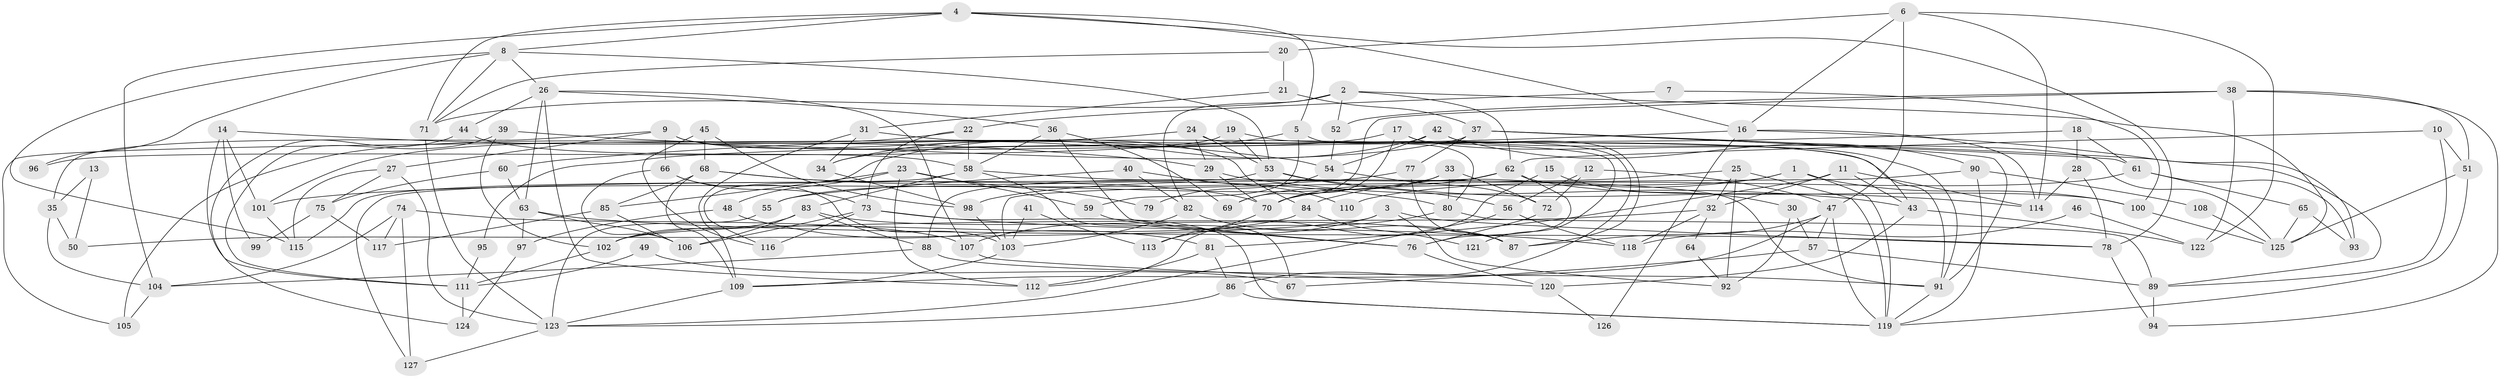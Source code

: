 // coarse degree distribution, {8: 0.08, 2: 0.16, 5: 0.18, 4: 0.22, 6: 0.08, 3: 0.1, 9: 0.06, 11: 0.02, 10: 0.02, 14: 0.02, 12: 0.02, 7: 0.04}
// Generated by graph-tools (version 1.1) at 2025/52/03/04/25 21:52:50]
// undirected, 127 vertices, 254 edges
graph export_dot {
graph [start="1"]
  node [color=gray90,style=filled];
  1;
  2;
  3;
  4;
  5;
  6;
  7;
  8;
  9;
  10;
  11;
  12;
  13;
  14;
  15;
  16;
  17;
  18;
  19;
  20;
  21;
  22;
  23;
  24;
  25;
  26;
  27;
  28;
  29;
  30;
  31;
  32;
  33;
  34;
  35;
  36;
  37;
  38;
  39;
  40;
  41;
  42;
  43;
  44;
  45;
  46;
  47;
  48;
  49;
  50;
  51;
  52;
  53;
  54;
  55;
  56;
  57;
  58;
  59;
  60;
  61;
  62;
  63;
  64;
  65;
  66;
  67;
  68;
  69;
  70;
  71;
  72;
  73;
  74;
  75;
  76;
  77;
  78;
  79;
  80;
  81;
  82;
  83;
  84;
  85;
  86;
  87;
  88;
  89;
  90;
  91;
  92;
  93;
  94;
  95;
  96;
  97;
  98;
  99;
  100;
  101;
  102;
  103;
  104;
  105;
  106;
  107;
  108;
  109;
  110;
  111;
  112;
  113;
  114;
  115;
  116;
  117;
  118;
  119;
  120;
  121;
  122;
  123;
  124;
  125;
  126;
  127;
  1 -- 119;
  1 -- 70;
  1 -- 84;
  1 -- 100;
  2 -- 82;
  2 -- 62;
  2 -- 52;
  2 -- 71;
  2 -- 125;
  3 -- 78;
  3 -- 107;
  3 -- 50;
  3 -- 92;
  4 -- 71;
  4 -- 8;
  4 -- 5;
  4 -- 16;
  4 -- 78;
  4 -- 104;
  5 -- 80;
  5 -- 34;
  5 -- 59;
  6 -- 47;
  6 -- 114;
  6 -- 16;
  6 -- 20;
  6 -- 122;
  7 -- 22;
  7 -- 100;
  8 -- 71;
  8 -- 26;
  8 -- 53;
  8 -- 96;
  8 -- 115;
  9 -- 91;
  9 -- 84;
  9 -- 27;
  9 -- 35;
  9 -- 66;
  10 -- 89;
  10 -- 62;
  10 -- 51;
  11 -- 32;
  11 -- 114;
  11 -- 43;
  11 -- 81;
  12 -- 47;
  12 -- 72;
  12 -- 56;
  13 -- 50;
  13 -- 35;
  14 -- 101;
  14 -- 29;
  14 -- 99;
  14 -- 111;
  15 -- 30;
  15 -- 112;
  16 -- 60;
  16 -- 93;
  16 -- 114;
  16 -- 126;
  17 -- 34;
  17 -- 91;
  17 -- 70;
  17 -- 87;
  18 -- 28;
  18 -- 61;
  18 -- 95;
  19 -- 53;
  19 -- 43;
  19 -- 96;
  20 -- 71;
  20 -- 21;
  21 -- 37;
  21 -- 31;
  22 -- 105;
  22 -- 73;
  22 -- 58;
  23 -- 59;
  23 -- 85;
  23 -- 48;
  23 -- 79;
  23 -- 112;
  24 -- 53;
  24 -- 86;
  24 -- 29;
  24 -- 105;
  25 -- 119;
  25 -- 32;
  25 -- 92;
  25 -- 98;
  26 -- 44;
  26 -- 112;
  26 -- 36;
  26 -- 63;
  26 -- 107;
  27 -- 115;
  27 -- 75;
  27 -- 123;
  28 -- 114;
  28 -- 78;
  29 -- 70;
  29 -- 43;
  30 -- 57;
  30 -- 92;
  31 -- 34;
  31 -- 109;
  31 -- 121;
  32 -- 102;
  32 -- 118;
  32 -- 64;
  33 -- 80;
  33 -- 72;
  33 -- 55;
  33 -- 69;
  34 -- 98;
  35 -- 104;
  35 -- 50;
  36 -- 69;
  36 -- 58;
  36 -- 76;
  37 -- 77;
  37 -- 91;
  37 -- 61;
  37 -- 89;
  37 -- 101;
  38 -- 122;
  38 -- 51;
  38 -- 52;
  38 -- 69;
  38 -- 94;
  39 -- 54;
  39 -- 111;
  39 -- 102;
  40 -- 82;
  40 -- 55;
  40 -- 110;
  41 -- 113;
  41 -- 103;
  42 -- 125;
  42 -- 90;
  42 -- 54;
  42 -- 116;
  43 -- 120;
  43 -- 122;
  44 -- 124;
  44 -- 58;
  45 -- 116;
  45 -- 98;
  45 -- 68;
  46 -- 122;
  46 -- 118;
  47 -- 109;
  47 -- 87;
  47 -- 57;
  47 -- 119;
  48 -- 81;
  48 -- 97;
  49 -- 111;
  49 -- 67;
  51 -- 119;
  51 -- 125;
  52 -- 54;
  53 -- 56;
  53 -- 114;
  53 -- 127;
  54 -- 72;
  54 -- 79;
  55 -- 123;
  56 -- 123;
  56 -- 118;
  57 -- 89;
  57 -- 67;
  58 -- 67;
  58 -- 83;
  58 -- 91;
  58 -- 115;
  59 -- 76;
  60 -- 63;
  60 -- 75;
  61 -- 65;
  61 -- 93;
  61 -- 110;
  62 -- 100;
  62 -- 70;
  62 -- 76;
  62 -- 88;
  63 -- 106;
  63 -- 78;
  63 -- 97;
  64 -- 92;
  65 -- 93;
  65 -- 125;
  66 -- 106;
  66 -- 73;
  66 -- 103;
  68 -- 109;
  68 -- 70;
  68 -- 80;
  68 -- 85;
  70 -- 113;
  71 -- 123;
  72 -- 76;
  73 -- 106;
  73 -- 116;
  73 -- 118;
  73 -- 119;
  74 -- 104;
  74 -- 107;
  74 -- 117;
  74 -- 127;
  75 -- 99;
  75 -- 117;
  76 -- 120;
  77 -- 101;
  77 -- 87;
  78 -- 94;
  80 -- 89;
  80 -- 113;
  81 -- 86;
  81 -- 112;
  82 -- 103;
  82 -- 87;
  83 -- 88;
  83 -- 87;
  83 -- 102;
  83 -- 106;
  84 -- 102;
  84 -- 121;
  85 -- 117;
  85 -- 106;
  86 -- 123;
  86 -- 119;
  88 -- 91;
  88 -- 104;
  89 -- 94;
  90 -- 119;
  90 -- 103;
  90 -- 108;
  91 -- 119;
  95 -- 111;
  97 -- 124;
  98 -- 103;
  100 -- 125;
  101 -- 115;
  102 -- 111;
  103 -- 109;
  104 -- 105;
  107 -- 120;
  108 -- 125;
  109 -- 123;
  111 -- 124;
  120 -- 126;
  123 -- 127;
}
